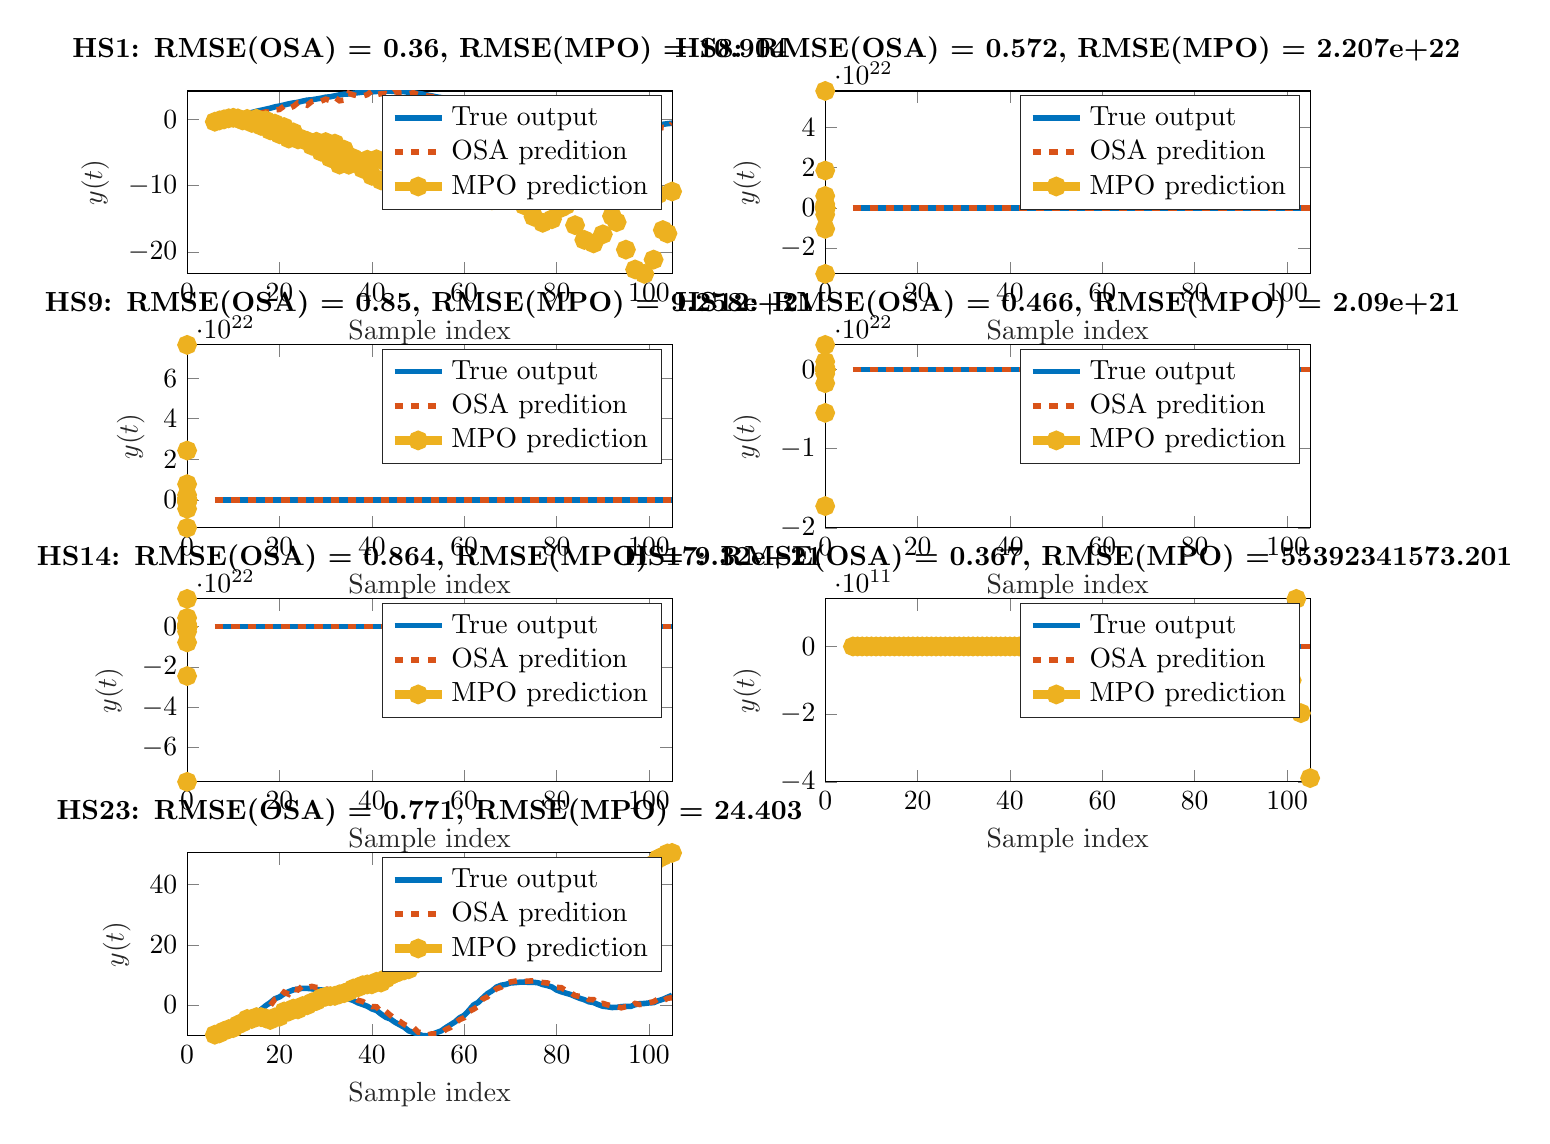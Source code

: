 % This file was created by matlab2tikz.
%
\definecolor{mycolor1}{rgb}{0.0,0.447,0.741}%
\definecolor{mycolor2}{rgb}{0.85,0.325,0.098}%
\definecolor{mycolor3}{rgb}{0.929,0.694,0.125}%
%
\begin{tikzpicture}

\begin{axis}[%
width=6.159cm,
height=2.323cm,
at={(0cm,9.677cm)},
scale only axis,
xmin=0,
xmax=105,
xlabel style={font=\color{white!15!black}},
xlabel={Sample index},
ymin=-23.32,
ymax=4.264,
ylabel style={font=\color{white!15!black}},
ylabel={$y(t)$},
axis background/.style={fill=white},
title style={font=\bfseries},
title={HS1: RMSE(OSA) = 0.36, RMSE(MPO) = 10.904},
legend style={legend cell align=left, align=left, draw=white!15!black}
]
\addplot [color=mycolor1, line width=2.0pt]
  table[row sep=crcr]{%
6	-0.377\\
7	-0.179\\
9	0.141\\
11	0.576\\
12	0.726\\
13	0.849\\
14	1.011\\
15	1.197\\
18	1.665\\
19	1.863\\
20	1.992\\
21	2.15\\
22	2.321\\
23	2.458\\
24	2.557\\
25	2.737\\
26	2.883\\
27	2.937\\
29	3.171\\
30	3.327\\
31	3.39\\
33	3.676\\
34	3.779\\
35	3.815\\
36	3.918\\
38	4.086\\
39	4.101\\
40	4.133\\
42	4.238\\
43	4.264\\
44	4.228\\
45	4.207\\
46	4.201\\
47	4.164\\
48	4.045\\
49	3.969\\
50	3.904\\
51	3.796\\
52	3.651\\
53	3.517\\
54	3.37\\
55	3.266\\
56	3.118\\
57	2.903\\
59	2.608\\
60	2.435\\
61	2.208\\
62	2.048\\
64	1.664\\
65	1.434\\
66	1.254\\
67	1.085\\
68	0.9\\
69	0.704\\
70	0.566\\
71	0.373\\
72	0.199\\
74	-0.102\\
75	-0.231\\
76	-0.372\\
78	-0.599\\
79	-0.716\\
80	-0.823\\
81	-0.899\\
82	-0.962\\
83	-1.069\\
84	-1.154\\
85	-1.185\\
86	-1.231\\
87	-1.326\\
88	-1.359\\
89	-1.338\\
91	-1.384\\
92	-1.342\\
93	-1.313\\
94	-1.318\\
98	-1.154\\
99	-1.086\\
100	-1.067\\
101	-0.965\\
102	-0.884\\
103	-0.769\\
104	-0.674\\
105	-0.597\\
};
\addlegendentry{True output}

\addplot [color=mycolor2, dashed, line width=2.0pt]
  table[row sep=crcr]{%
6	-0.734\\
8	-0.24\\
9	0.184\\
10	0.216\\
12	-0.023\\
13	0.696\\
14	0.861\\
15	1.071\\
16	0.927\\
17	1.109\\
18	1.036\\
19	1.397\\
20	1.474\\
21	1.985\\
22	1.649\\
23	1.931\\
24	2.481\\
25	2.346\\
26	2.122\\
27	2.677\\
28	2.881\\
29	2.735\\
30	3.028\\
31	2.814\\
32	3.284\\
33	2.783\\
34	2.895\\
35	3.918\\
36	3.674\\
37	3.518\\
38	3.499\\
39	3.708\\
40	4.257\\
41	3.717\\
42	3.849\\
43	3.886\\
44	3.677\\
45	4.168\\
46	3.958\\
47	4.001\\
48	3.838\\
49	4.005\\
50	3.722\\
51	3.704\\
52	3.506\\
53	3.416\\
54	3.293\\
55	3.081\\
56	2.83\\
57	2.965\\
58	2.878\\
59	2.042\\
60	2.329\\
61	2.402\\
62	1.749\\
63	1.668\\
64	1.718\\
65	1.331\\
66	1.199\\
67	1.04\\
68	0.559\\
69	0.521\\
70	0.31\\
71	0.186\\
72	0.26\\
73	-0.419\\
74	-0.122\\
75	-0.441\\
76	-0.528\\
77	-0.906\\
78	-0.932\\
79	-0.772\\
80	-1.117\\
81	-1.141\\
82	-1.343\\
83	-1.256\\
84	-1.295\\
86	-1.515\\
87	-1.7\\
88	-1.348\\
89	-1.842\\
90	-1.659\\
91	-1.59\\
92	-1.636\\
93	-2.035\\
94	-1.506\\
95	-1.713\\
96	-1.427\\
97	-1.758\\
98	-1.193\\
99	-1.467\\
100	-1.272\\
101	-1.217\\
102	-1.465\\
103	-1.23\\
104	-1.331\\
105	-0.629\\
};
\addlegendentry{OSA predition}

\addplot [color=mycolor3, line width=3.0pt, draw=none, mark=*, mark options={solid, mycolor3}]
  table[row sep=crcr]{%
6	-0.377\\
7	-0.179\\
8	-0.019\\
9	0.141\\
10	0.216\\
11	0.122\\
12	-0.181\\
13	0.044\\
14	-0.553\\
15	0.084\\
16	-1.008\\
17	-0.175\\
18	-1.679\\
19	-0.665\\
20	-2.261\\
21	-1.183\\
22	-2.914\\
23	-1.985\\
24	-3.037\\
25	-3.027\\
26	-3.279\\
27	-3.987\\
28	-3.399\\
29	-4.898\\
30	-3.445\\
31	-5.823\\
32	-3.682\\
33	-6.844\\
34	-4.602\\
35	-6.86\\
36	-5.863\\
37	-6.553\\
38	-7.458\\
39	-6.107\\
40	-8.533\\
41	-6.037\\
42	-9.226\\
43	-6.423\\
44	-9.664\\
45	-7.05\\
46	-9.478\\
47	-7.967\\
48	-8.893\\
49	-9.006\\
50	-8.082\\
51	-9.939\\
52	-7.475\\
53	-10.625\\
54	-7.222\\
55	-10.829\\
56	-7.638\\
57	-10.321\\
58	-8.513\\
59	-9.749\\
60	-9.606\\
61	-8.752\\
62	-11.041\\
63	-7.873\\
64	-11.963\\
65	-7.582\\
66	-12.224\\
67	-7.946\\
68	-11.95\\
69	-9.148\\
70	-11.1\\
71	-10.849\\
72	-9.747\\
73	-12.982\\
74	-8.324\\
75	-14.681\\
76	-7.636\\
77	-15.616\\
78	-8.184\\
79	-15.079\\
80	-10.097\\
81	-13.358\\
82	-12.98\\
83	-10.954\\
84	-15.977\\
85	-8.772\\
86	-18.198\\
87	-7.877\\
88	-18.722\\
89	-8.851\\
90	-17.361\\
91	-11.488\\
92	-14.604\\
93	-15.523\\
94	-11.082\\
95	-19.667\\
96	-7.989\\
97	-22.657\\
98	-6.427\\
99	-23.32\\
100	-7.424\\
101	-21.17\\
102	-11.319\\
103	-16.717\\
104	-17.229\\
105	-10.9\\
};
\addlegendentry{MPO prediction}

\end{axis}

\begin{axis}[%
width=6.159cm,
height=2.323cm,
at={(8.104cm,9.677cm)},
scale only axis,
xmin=0,
xmax=105,
xlabel style={font=\color{white!15!black}},
xlabel={Sample index},
ymin=-3.282e+22,
ymax=5.807e+22,
ylabel style={font=\color{white!15!black}},
ylabel={$y(t)$},
axis background/.style={fill=white},
title style={font=\bfseries},
title={HS8: RMSE(OSA) = 0.572, RMSE(MPO) = 2.207e+22},
legend style={legend cell align=left, align=left, draw=white!15!black}
]
\addplot [color=mycolor1, line width=2.0pt]
  table[row sep=crcr]{%
6	6.841\\
7	6.92\\
9	7.173\\
10	7.233\\
11	7.33\\
12	7.394\\
13	7.414\\
14	7.4\\
15	7.259\\
17	7.048\\
18	6.901\\
19	6.856\\
20	6.771\\
21	6.593\\
22	6.603\\
23	6.558\\
24	6.43\\
25	6.197\\
26	6.145\\
27	6.049\\
28	5.899\\
30	5.321\\
31	5.184\\
33	4.761\\
36	4.022\\
37	3.895\\
39	3.367\\
40	3.204\\
41	3.093\\
42	2.813\\
43	2.624\\
44	2.55\\
45	2.509\\
47	2.314\\
48	2.339\\
50	2.26\\
52	2.302\\
54	2.488\\
55	2.473\\
57	2.517\\
58	2.489\\
60	2.572\\
62	2.419\\
63	2.417\\
65	2.243\\
66	2.026\\
67	1.909\\
68	1.853\\
69	1.633\\
70	1.476\\
71	1.254\\
73	0.958\\
75	0.367\\
76	0.254\\
77	0.206\\
78	0.019\\
80	-0.565\\
82	-0.929\\
83	-1.174\\
84	-1.382\\
86	-1.696\\
87	-1.824\\
88	-2.093\\
89	-2.205\\
91	-2.65\\
92	-2.87\\
93	-3.13\\
95	-3.489\\
96	-3.65\\
97	-3.879\\
99	-4.117\\
100	-4.164\\
101	-4.297\\
102	-4.298\\
104	-4.467\\
105	-4.59\\
};
\addlegendentry{True output}

\addplot [color=mycolor2, dashed, line width=2.0pt]
  table[row sep=crcr]{%
6	5.966\\
7	7.086\\
8	6.998\\
9	6.587\\
10	6.764\\
11	7.34\\
12	6.569\\
13	7.221\\
14	7.048\\
15	7.335\\
16	7.835\\
17	7.062\\
18	7.317\\
19	6.393\\
20	5.942\\
21	6.511\\
22	6.353\\
23	5.212\\
24	5.869\\
25	6.442\\
26	6.409\\
27	5.104\\
28	5.501\\
29	5.625\\
30	6.075\\
31	5.26\\
32	4.609\\
33	4.681\\
34	4.047\\
36	4.169\\
37	3.722\\
38	2.854\\
39	3.568\\
40	3.124\\
41	1.814\\
42	2.806\\
43	3.039\\
44	1.794\\
45	1.371\\
46	1.502\\
47	1.917\\
48	1.662\\
49	1.185\\
50	2.036\\
51	1.71\\
52	1.548\\
53	2.083\\
54	0.814\\
55	2.041\\
56	2.46\\
57	2.029\\
58	2.533\\
59	2.578\\
60	1.61\\
62	2.829\\
63	2.217\\
64	2.168\\
65	2.224\\
66	2.02\\
67	3.037\\
68	1.223\\
69	1.618\\
70	1.768\\
71	0.967\\
72	1.682\\
73	0.209\\
74	1.282\\
75	1.085\\
76	0.475\\
77	-0.916\\
78	-0.913\\
79	-0.131\\
80	-0.115\\
81	0.007\\
82	-1.317\\
83	-0.851\\
84	-1.455\\
85	-1.945\\
86	-2.004\\
87	-2.41\\
88	-1.872\\
89	-1.927\\
90	-3.169\\
91	-1.718\\
92	-3.012\\
93	-2.402\\
95	-3.699\\
96	-4.041\\
97	-3.656\\
98	-3.867\\
99	-4.748\\
100	-4.338\\
101	-4.909\\
102	-4.189\\
103	-5.446\\
104	-4.089\\
105	-4.331\\
};
\addlegendentry{OSA predition}

\addplot [color=mycolor3, line width=3.0pt, draw=none, mark=*, mark options={solid, mycolor3}]
  table[row sep=crcr]{%
0	0\\
0	0\\
0	0\\
0	0\\
0	0\\
0	0\\
0	0\\
0	0\\
0	0\\
0	0\\
0	-0\\
0	0\\
0	-0\\
0	0\\
0	-0\\
0	0\\
0	-0\\
0	0\\
0	-0\\
0	0\\
0	-0\\
0	0\\
0	-0\\
0	0\\
0	-0\\
0	0\\
0	-0\\
0	0\\
0	-0\\
0	0\\
0	-0\\
0	0\\
0	-8388608\\
0	8388608\\
0	-16777216\\
0	25165824\\
0	-41943040\\
0	75497472\\
0	-134217728\\
0	234881024\\
0	-411041792\\
0	729808896\\
0	-1291845632\\
0	2290089984\\
0	-4060086272\\
0	7197425664\\
0	-12742295552\\
0	22590521344\\
0	-39996882944\\
0	70866960384\\
0	-125493575680\\
0	222197448704\\
0	-393568321536\\
0	697311428608\\
0	-1234517884928\\
0	2186197073920\\
0	-3871921405952\\
0	6855640219648\\
0	-12141377617920\\
0	21495891886080\\
0	-38041733300224\\
0	67416004493312\\
0	-119301004591104\\
0	211364467441664\\
0	-374247352434688\\
0	662547728433152\\
0	-1.174e+15\\
0	2.077e+15\\
0	-3.679e+15\\
0	6.513e+15\\
0	-1.155e+16\\
0	2.045e+16\\
0	-3.622e+16\\
0	6.412e+16\\
0	-1.135e+17\\
0	2.011e+17\\
0	-3.559e+17\\
0	6.306e+17\\
0	-1.117e+18\\
0	1.978e+18\\
0	-3.504e+18\\
0	6.204e+18\\
0	-1.099e+19\\
0	1.946e+19\\
0	-3.444e+19\\
0	6.103e+19\\
0	-1.08e+20\\
0	1.913e+20\\
0	-3.387e+20\\
0	6.0e+20\\
0	-1.062e+21\\
0	1.882e+21\\
0	-3.333e+21\\
0	5.903e+21\\
0	-1.046e+22\\
0	1.852e+22\\
0	-3.282e+22\\
0	5.807e+22\\
};
\addlegendentry{MPO prediction}

\end{axis}

\begin{axis}[%
width=6.159cm,
height=2.323cm,
at={(0cm,6.452cm)},
scale only axis,
unbounded coords=jump,
xmin=0,
xmax=105,
xlabel style={font=\color{white!15!black}},
xlabel={Sample index},
ymin=-1.375e+22,
ymax=7.642e+22,
ylabel style={font=\color{white!15!black}},
ylabel={$y(t)$},
axis background/.style={fill=white},
title style={font=\bfseries},
title={HS9: RMSE(OSA) = 0.85, RMSE(MPO) = 9.258e+21},
legend style={legend cell align=left, align=left, draw=white!15!black}
]
\addplot [color=mycolor1, line width=2.0pt]
  table[row sep=crcr]{%
6	-7.111\\
7	-6.35\\
8	-5.637\\
10	-4.042\\
11	-3.135\\
12	-2.452\\
14	-0.836\\
16	0.641\\
17	1.442\\
18	2.145\\
20	3.707\\
21	4.481\\
23	5.54\\
24	6.314\\
25	7.198\\
26	7.822\\
27	8.384\\
28	9.102\\
29	10.004\\
30	10.804\\
31	11.46\\
32	12.078\\
33	12.748\\
34	13.31\\
35	13.832\\
36	14.189\\
37	14.58\\
38	15.059\\
39	15.454\\
40	15.632\\
41	15.931\\
42	16.045\\
46	16.157\\
47	16.09\\
49	15.687\\
50	15.479\\
51	15.135\\
52	14.867\\
55	13.362\\
56	12.989\\
58	11.732\\
59	11.194\\
60	10.582\\
61	9.93\\
62	9.357\\
63	8.739\\
65	7.644\\
66	7.085\\
67	6.49\\
68	5.843\\
73	3.005\\
74	2.56\\
76	1.397\\
77	0.637\\
79	-0.524\\
80	-1.251\\
81	-1.939\\
82	-2.489\\
86	-4.257\\
87	-4.658\\
88	-5.16\\
89	-5.469\\
91	-6.195\\
92	-6.603\\
95	-8.206\\
97	-9.04\\
98	-9.372\\
99	-9.84\\
101	-10.267\\
102	-10.408\\
104	-10.804\\
105	-10.882\\
};
\addlegendentry{True output}

\addplot [color=mycolor2, dashed, line width=2.0pt]
  table[row sep=crcr]{%
6	-8.028\\
7	-7.317\\
8	-5.598\\
9	-5.205\\
10	-4.663\\
11	-4.49\\
12	-3.334\\
13	-1.597\\
14	-2.531\\
15	-0.093\\
16	0.525\\
17	0.249\\
18	1.537\\
19	2.336\\
21	2.891\\
22	4.426\\
23	6.693\\
24	6.516\\
25	4.515\\
26	6.11\\
27	8.133\\
30	8.609\\
31	9.968\\
32	10.976\\
33	12.103\\
34	12.159\\
35	14.076\\
36	13.488\\
37	15.149\\
38	14.196\\
39	14.433\\
40	15.545\\
41	15.902\\
42	14.768\\
43	16.629\\
44	17.046\\
45	15.957\\
46	15.987\\
47	15.143\\
48	15.758\\
49	16.103\\
50	15.574\\
51	15.939\\
52	14.341\\
53	14.469\\
54	14.485\\
55	14.637\\
56	12.615\\
57	12.179\\
58	12.51\\
59	11.183\\
60	10.267\\
61	11.075\\
62	9.072\\
63	8.522\\
64	8.322\\
65	6.576\\
66	7.451\\
67	5.585\\
68	6.314\\
69	5.246\\
70	4.915\\
71	4.033\\
72	3.651\\
74	1.891\\
75	1.811\\
76	1.384\\
77	1.428\\
78	1.682\\
79	-0.813\\
80	-0.922\\
81	-0.18\\
82	-2.426\\
83	-3.58\\
84	-3.867\\
85	-4.34\\
86	-5.175\\
87	-4.966\\
88	-4.347\\
89	-5.407\\
90	-6.176\\
91	-6.108\\
92	-6.775\\
93	-6.574\\
94	-5.86\\
95	-6.642\\
96	-7.623\\
97	-8.79\\
98	-9.762\\
99	-9.72\\
100	-9.573\\
101	-11.148\\
102	-11.07\\
103	-11.576\\
104	-10.955\\
105	-10.645\\
};
\addlegendentry{OSA predition}

\addplot [color=mycolor3, line width=3.0pt, draw=none, mark=*, mark options={solid, mycolor3}]
  table[row sep=crcr]{%
0	-0\\
0	-0\\
0	-0\\
0	-0\\
0	-0\\
0	-0\\
0	-0\\
0	-0\\
0	-0\\
0	0\\
0	-0\\
0	0\\
0	-0\\
0	0\\
0	-0\\
0	0\\
0	-0\\
0	0\\
0	-0\\
0	0\\
0	-0\\
0	0\\
0	-0\\
0	0\\
0	-0\\
0	0\\
0	-0\\
0	0\\
0	-0\\
0	0\\
0	-0\\
0	0\\
0	-0\\
0	0\\
0	-0\\
0	16777216\\
0	-16777216\\
0	33554432\\
0	-50331648\\
0	100663296\\
0	-167772160\\
0	301989888\\
0	-536870912\\
0	956301312\\
0	-1694498816\\
0	3003121664\\
0	-5335154688\\
0	9428795392\\
0	-16693329920\\
0	29578231808\\
0	-52361691136\\
0	92761227264\\
0	-164282499072\\
0	290900148224\\
0	-514909536256\\
0	912697327616\\
0	-1615897559040\\
0	2863518449664\\
0	-5074520637440\\
0	8984870256640\\
0	-15931476541440\\
0	28190403723264\\
0	-49968907812864\\
0	88439064100864\\
0	-156731124482048\\
0	277524009451520\\
0	-491850410491904\\
0	871350885416960\\
0	-1.543e+15\\
0	2.734e+15\\
0	-4.838e+15\\
0	8.564e+15\\
0	-1.517e+16\\
0	2.685e+16\\
0	-4.752e+16\\
0	8.421e+16\\
0	-1.492e+17\\
0	2.643e+17\\
0	-4.683e+17\\
0	8.3e+17\\
0	-1.47e+18\\
0	2.602e+18\\
0	-4.61e+18\\
0	8.164e+18\\
0	-1.446e+19\\
0	2.562e+19\\
0	-4.534e+19\\
0	8.021e+19\\
0	-1.42e+20\\
0	2.513e+20\\
0	-4.45e+20\\
0	7.883e+20\\
0	-1.396e+21\\
0	2.472e+21\\
0	-4.381e+21\\
0	7.76e+21\\
0	-1.375e+22\\
0	2.435e+22\\
nan	nan\\
0	7.642e+22\\
};
\addlegendentry{MPO prediction}

\end{axis}

\begin{axis}[%
width=6.159cm,
height=2.323cm,
at={(8.104cm,6.452cm)},
scale only axis,
unbounded coords=jump,
xmin=0,
xmax=105,
xlabel style={font=\color{white!15!black}},
xlabel={Sample index},
ymin=-2e+22,
ymax=3.096e+21,
ylabel style={font=\color{white!15!black}},
ylabel={$y(t)$},
axis background/.style={fill=white},
title style={font=\bfseries},
title={HS12: RMSE(OSA) = 0.466, RMSE(MPO) = 2.09e+21},
legend style={legend cell align=left, align=left, draw=white!15!black}
]
\addplot [color=mycolor1, line width=2.0pt]
  table[row sep=crcr]{%
6	0.458\\
8	0.487\\
12	0.449\\
14	0.374\\
18	0.128\\
19	0.131\\
21	0.189\\
23	0.205\\
25	0.247\\
26	0.226\\
27	0.175\\
28	0.188\\
29	0.258\\
30	0.27\\
31	0.242\\
34	0.308\\
36	0.322\\
39	0.38\\
45	0.309\\
46	0.26\\
49	0.246\\
50	0.19\\
52	0.153\\
53	0.16\\
56	0.097\\
60	0.101\\
61	0.04\\
63	0.028\\
65	0.098\\
67	0.173\\
68	0.188\\
70	0.149\\
71	0.146\\
73	0.222\\
75	0.061\\
77	0.056\\
79	-0.073\\
80	-0.108\\
82	-0.018\\
83	-0.024\\
84	-0.072\\
85	-0.175\\
90	-0.277\\
91	-0.228\\
92	-0.115\\
93	-0.039\\
94	-0.019\\
96	-0.043\\
97	0.004\\
100	-0.006\\
103	0.195\\
104	0.239\\
105	0.378\\
};
\addlegendentry{True output}

\addplot [color=mycolor2, dashed, line width=2.0pt]
  table[row sep=crcr]{%
6	0.878\\
7	0.813\\
8	0.661\\
9	1.103\\
10	0.749\\
11	0.895\\
12	0.877\\
13	1.001\\
14	0.832\\
16	0.754\\
18	0.849\\
19	0.484\\
20	-0.026\\
21	0.235\\
22	0.46\\
23	0.544\\
24	0.152\\
25	0.512\\
26	0.626\\
27	0.951\\
28	0.708\\
29	0.059\\
30	0.539\\
31	0.732\\
32	0.812\\
33	-0.071\\
34	1.13\\
35	0.561\\
36	0.718\\
37	0.629\\
38	0.599\\
40	0.77\\
41	0.985\\
42	0.734\\
43	0.679\\
44	0.682\\
45	0.555\\
46	1.167\\
47	0.632\\
48	0.472\\
49	0.583\\
50	0.385\\
51	0.973\\
52	0.457\\
53	0.363\\
54	0.549\\
55	0.389\\
56	0.437\\
57	0.691\\
58	0.18\\
59	0.433\\
60	0.273\\
61	0.705\\
62	0.74\\
63	0.182\\
64	0.406\\
65	0.101\\
66	0.254\\
67	0.47\\
68	0.131\\
69	0.997\\
70	0.412\\
71	1.09\\
72	0.073\\
73	0.109\\
74	0.994\\
75	1.087\\
76	0.411\\
77	0.178\\
78	0.549\\
79	0.473\\
80	0.576\\
81	0.092\\
82	0.038\\
83	-0.177\\
84	0.286\\
85	0.847\\
86	0.482\\
87	-0.121\\
88	0.427\\
89	-0.159\\
90	0.392\\
91	-0.045\\
93	-0.606\\
94	0.365\\
95	0.423\\
96	0.793\\
97	0.16\\
98	0.14\\
99	0.905\\
100	0.412\\
101	0.312\\
102	0.046\\
103	0.221\\
104	0.823\\
105	0.244\\
};
\addlegendentry{OSA predition}

\addplot [color=mycolor3, line width=3.0pt, draw=none, mark=*, mark options={solid, mycolor3}]
  table[row sep=crcr]{%
0	0\\
0	0\\
0	0\\
0	0\\
0	0\\
0	0\\
0	0\\
0	0\\
0	0\\
0	0\\
0	0\\
0	0\\
0	0\\
0	-0\\
0	0\\
0	-0\\
0	0\\
0	-0\\
0	0\\
0	-0\\
0	0\\
0	-0\\
0	0\\
0	-0\\
0	0\\
0	-0\\
0	0\\
0	-0\\
0	0\\
0	-0\\
0	0\\
0	-0\\
0	0\\
0	-0\\
0	2097152\\
0	-2097152\\
0	4194304\\
0	-6291456\\
0	12582912\\
0	-20971520\\
0	35651584\\
0	-65011712\\
0	115343360\\
0	-203423744\\
0	362807296\\
0	-641728512\\
0	1138753536\\
0	-2017460224\\
0	3577741312\\
0	-6341787648\\
0	11242831872\\
0	-19935526912\\
0	35339108352\\
0	-62662901760\\
0	111060975616\\
0	-196933058560\\
0	349159030784\\
0	-619024744448\\
0	1097768894464\\
0	-1946087849984\\
0	3450733592576\\
0	-6118250119168\\
0	10843265695744\\
0	-19230533615616\\
0	34077109387264\\
0	-60459516428288\\
0	107136801570816\\
0	-189934623260672\\
0	336695645962240\\
0	-597009782276096\\
0	1.058e+15\\
0	-1.876e+15\\
0	3.326e+15\\
0	-5.897e+15\\
0	1.046e+16\\
0	-1.854e+16\\
0	3.288e+16\\
0	-5.827e+16\\
0	1.033e+17\\
0	-1.832e+17\\
0	3.247e+17\\
0	-5.756e+17\\
0	1.021e+18\\
0	-1.809e+18\\
0	3.209e+18\\
0	-5.69e+18\\
0	1.009e+19\\
0	-1.789e+19\\
0	3.171e+19\\
0	-5.621e+19\\
0	9.969e+19\\
0	-1.767e+20\\
0	3.132e+20\\
0	-5.554e+20\\
0	9.847e+20\\
0	-1.746e+21\\
0	3.096e+21\\
0	-5.489e+21\\
nan	nan\\
0	-1.726e+22\\
};
\addlegendentry{MPO prediction}

\end{axis}

\begin{axis}[%
width=6.159cm,
height=2.323cm,
at={(0cm,3.226cm)},
scale only axis,
unbounded coords=jump,
xmin=0,
xmax=105,
xlabel style={font=\color{white!15!black}},
xlabel={Sample index},
ymin=-7.697e+22,
ymax=1.381e+22,
ylabel style={font=\color{white!15!black}},
ylabel={$y(t)$},
axis background/.style={fill=white},
title style={font=\bfseries},
title={HS14: RMSE(OSA) = 0.864, RMSE(MPO) = 9.32e+21},
legend style={legend cell align=left, align=left, draw=white!15!black}
]
\addplot [color=mycolor1, line width=2.0pt]
  table[row sep=crcr]{%
6	6.523\\
7	6.026\\
8	5.431\\
9	4.768\\
11	3.548\\
13	2.27\\
14	1.58\\
16	0.542\\
17	-0.104\\
18	-0.852\\
19	-1.41\\
20	-1.87\\
24	-3.972\\
25	-4.33\\
26	-4.644\\
27	-4.864\\
29	-5.414\\
30	-5.695\\
31	-5.91\\
34	-6.297\\
35	-6.475\\
36	-6.449\\
37	-6.523\\
39	-6.808\\
41	-6.886\\
42	-7.025\\
43	-7.279\\
44	-7.581\\
45	-7.704\\
46	-7.736\\
47	-7.896\\
48	-8.096\\
49	-8.22\\
51	-8.158\\
52	-8.099\\
53	-7.96\\
54	-7.972\\
55	-8.101\\
56	-8.102\\
58	-7.804\\
59	-7.735\\
60	-7.72\\
63	-7.395\\
64	-7.354\\
65	-7.222\\
66	-7.016\\
67	-6.752\\
68	-6.54\\
69	-6.4\\
70	-6.227\\
71	-6.003\\
72	-5.675\\
73	-5.413\\
74	-5.088\\
76	-4.727\\
77	-4.618\\
81	-3.772\\
82	-3.68\\
83	-3.636\\
84	-3.774\\
85	-3.811\\
86	-3.783\\
87	-3.709\\
88	-3.751\\
89	-3.753\\
90	-3.801\\
91	-3.771\\
93	-3.926\\
94	-3.875\\
96	-3.86\\
97	-3.911\\
98	-3.841\\
99	-3.683\\
100	-3.416\\
101	-3.316\\
103	-2.857\\
104	-2.559\\
105	-2.383\\
};
\addlegendentry{True output}

\addplot [color=mycolor2, dashed, line width=2.0pt]
  table[row sep=crcr]{%
6	6.569\\
7	5.782\\
8	5.874\\
9	6.074\\
10	4.675\\
11	4.088\\
12	3.7\\
13	3.234\\
14	3.247\\
15	1.736\\
16	-0.207\\
17	1.005\\
18	0.473\\
19	0.316\\
20	-2.606\\
21	-1.445\\
22	-2.12\\
23	-3.361\\
24	-2.739\\
25	-3.788\\
26	-4.775\\
27	-5.29\\
28	-5.579\\
29	-5.045\\
30	-5.227\\
31	-5.196\\
32	-6.563\\
33	-5.738\\
34	-5.557\\
35	-6.057\\
36	-6.83\\
37	-6.991\\
38	-5.766\\
39	-5.119\\
40	-6.631\\
41	-7.068\\
42	-6.068\\
43	-6.464\\
44	-4.686\\
45	-6.922\\
46	-7.685\\
47	-7.269\\
48	-6.41\\
49	-7.418\\
50	-8.092\\
51	-7.923\\
52	-8.174\\
53	-8.843\\
54	-7.782\\
55	-5.68\\
56	-7.616\\
57	-7.789\\
58	-8.444\\
59	-6.738\\
60	-6.822\\
61	-7.242\\
62	-7.311\\
63	-6.977\\
64	-6.149\\
65	-6.791\\
66	-6.734\\
67	-7.19\\
68	-6.285\\
69	-6.049\\
70	-5.431\\
71	-5.819\\
72	-5.775\\
73	-5.41\\
74	-4.861\\
75	-5.108\\
76	-3.484\\
77	-3.526\\
78	-3.946\\
79	-3.385\\
80	-3.606\\
81	-3.742\\
82	-3.301\\
83	-2.458\\
84	-2.086\\
85	-1.414\\
86	-3.75\\
87	-2.998\\
88	-3.04\\
89	-2.741\\
90	-2.995\\
91	-3.606\\
92	-2.849\\
93	-2.799\\
94	-3.802\\
95	-3.712\\
96	-2.865\\
97	-3.325\\
98	-2.763\\
99	-4.445\\
100	-4.026\\
101	-3.393\\
102	-2.715\\
103	-3.39\\
104	-3.097\\
105	-1.885\\
};
\addlegendentry{OSA predition}

\addplot [color=mycolor3, line width=3.0pt, draw=none, mark=*, mark options={solid, mycolor3}]
  table[row sep=crcr]{%
0	0\\
0	0\\
0	0\\
0	0\\
0	0\\
0	0\\
0	0\\
0	0\\
0	0\\
0	0\\
0	0\\
0	-0\\
0	0\\
0	-0\\
0	0\\
0	-0\\
0	0\\
0	-0\\
0	0\\
0	-0\\
0	0\\
0	-0\\
0	0\\
0	-0\\
0	0\\
0	-0\\
0	0\\
0	-0\\
0	0\\
0	-0\\
0	0\\
0	-0\\
0	0\\
0	-0\\
0	0\\
0	-16777216\\
0	16777216\\
0	-33554432\\
0	50331648\\
0	-100663296\\
0	167772160\\
0	-285212672\\
0	520093696\\
0	-905969664\\
0	1627389952\\
0	-2868903936\\
0	5100273664\\
0	-9026142208\\
0	15988686848\\
0	-28370272256\\
0	50281316352\\
0	-89204457472\\
0	158007820288\\
0	-280296947712\\
0	496790142976\\
0	-880904503296\\
0	1561338052608\\
0	-2767452110848\\
0	4908057100288\\
0	-8699976351744\\
0	15431767162880\\
0	-27347516391424\\
0	48500096106496\\
0	-85953469218816\\
0	152452380753920\\
0	-270247714095104\\
0	479199416549376\\
0	-849541863571456\\
0	1.506e+15\\
0	-2.669e+15\\
0	4.732e+15\\
0	-8.387e+15\\
0	1.487e+16\\
0	-2.636e+16\\
0	4.673e+16\\
0	-8.283e+16\\
0	1.468e+17\\
0	-2.601e+17\\
0	4.608e+17\\
0	-8.175e+17\\
0	1.448e+18\\
0	-2.568e+18\\
0	4.551e+18\\
0	-8.07e+18\\
0	1.431e+19\\
0	-2.535e+19\\
0	4.495e+19\\
0	-7.97e+19\\
0	1.413e+20\\
0	-2.504e+20\\
0	4.44e+20\\
0	-7.871e+20\\
0	1.397e+21\\
0	-2.475e+21\\
0	4.391e+21\\
0	-7.784e+21\\
0	1.381e+22\\
0	-2.448e+22\\
nan	nan\\
0	-7.697e+22\\
};
\addlegendentry{MPO prediction}

\end{axis}

\begin{axis}[%
width=6.159cm,
height=2.323cm,
at={(8.104cm,3.226cm)},
scale only axis,
unbounded coords=jump,
xmin=0,
xmax=105,
xlabel style={font=\color{white!15!black}},
xlabel={Sample index},
ymin=-400000000000,
ymax=140509325343.964,
ylabel style={font=\color{white!15!black}},
ylabel={$y(t)$},
axis background/.style={fill=white},
title style={font=\bfseries},
title={HS17: RMSE(OSA) = 0.367, RMSE(MPO) = 55392341573.201},
legend style={legend cell align=left, align=left, draw=white!15!black}
]
\addplot [color=mycolor1, line width=2.0pt]
  table[row sep=crcr]{%
6	2.42\\
7	2.343\\
8	2.301\\
9	2.134\\
13	1.242\\
15	0.898\\
19	0.178\\
20	0.049\\
22	-0.414\\
25	-1.131\\
26	-1.307\\
27	-1.555\\
28	-1.879\\
29	-2.146\\
30	-2.381\\
31	-2.542\\
32	-2.738\\
35	-3.496\\
37	-3.9\\
39	-4.235\\
40	-4.447\\
41	-4.575\\
43	-4.707\\
47	-4.908\\
49	-4.894\\
50	-4.869\\
53	-4.598\\
55	-4.229\\
58	-3.892\\
59	-3.729\\
61	-3.321\\
62	-3.146\\
64	-2.701\\
65	-2.512\\
67	-2.077\\
69	-1.697\\
70	-1.446\\
72	-0.79\\
73	-0.521\\
76	0.058\\
77	0.31\\
78	0.61\\
80	1.08\\
82	1.484\\
83	1.638\\
85	2.038\\
87	2.504\\
88	2.709\\
89	2.866\\
90	2.936\\
91	3.064\\
93	3.453\\
94	3.583\\
96	3.746\\
100	4.092\\
102	4.025\\
103	3.988\\
104	4.009\\
105	3.955\\
};
\addlegendentry{True output}

\addplot [color=mycolor2, dashed, line width=2.0pt]
  table[row sep=crcr]{%
6	2.496\\
7	1.9\\
8	1.872\\
9	1.704\\
10	2.248\\
11	2.01\\
12	1.531\\
13	1.709\\
14	1.084\\
15	0.805\\
16	0.78\\
17	0.472\\
18	0.586\\
19	-0.012\\
20	-0.366\\
22	0.01\\
24	-0.682\\
25	-0.81\\
26	-1.702\\
27	-1.567\\
28	-0.985\\
29	-1.614\\
30	-2.518\\
31	-2.589\\
32	-2.946\\
33	-2.537\\
34	-2.903\\
35	-3.481\\
36	-3.48\\
37	-3.585\\
38	-4.622\\
39	-3.925\\
40	-3.929\\
41	-4.594\\
42	-4.93\\
43	-5.047\\
44	-4.996\\
45	-4.822\\
46	-4.895\\
47	-5.126\\
48	-4.898\\
49	-5.23\\
50	-4.725\\
51	-5.101\\
52	-4.851\\
53	-4.689\\
54	-5.4\\
55	-4.8\\
56	-4.111\\
57	-4.17\\
58	-3.769\\
59	-4.128\\
60	-3.802\\
61	-3.39\\
62	-3.305\\
63	-3.347\\
64	-3.238\\
65	-2.477\\
66	-2.994\\
67	-2.09\\
68	-2.032\\
69	-1.416\\
70	-1.835\\
71	-1.768\\
72	-1.606\\
73	-0.89\\
74	-0.379\\
75	-0.591\\
76	0.251\\
77	0.026\\
78	0.056\\
79	0.827\\
80	0.722\\
81	0.706\\
82	1.472\\
83	1.671\\
84	1.555\\
85	1.984\\
86	1.973\\
87	1.857\\
88	2.475\\
89	2.263\\
90	3.338\\
91	3.274\\
92	2.563\\
93	3.152\\
94	3.311\\
95	3.527\\
96	3.856\\
97	3.408\\
98	4.241\\
99	3.104\\
100	4.132\\
101	4.254\\
102	4.421\\
103	3.835\\
104	3.639\\
105	4.235\\
};
\addlegendentry{OSA predition}

\addplot [color=mycolor3, line width=3.0pt, draw=none, mark=*, mark options={solid, mycolor3}]
  table[row sep=crcr]{%
6	2.42\\
7	2.343\\
8	2.301\\
9	2.134\\
10	2.248\\
11	2.189\\
12	2.335\\
13	2.53\\
14	2.515\\
15	2.47\\
16	2.313\\
17	2.157\\
18	2.173\\
19	1.725\\
20	1.549\\
21	0.966\\
22	1.361\\
23	0.771\\
24	1.711\\
25	0.679\\
26	1.892\\
27	-0.311\\
28	2.938\\
29	-1.042\\
30	4.822\\
31	-3.437\\
32	7.745\\
33	-8.149\\
34	14.218\\
35	-17.247\\
36	27.008\\
37	-34.928\\
38	51.549\\
39	-70.24\\
40	100.977\\
41	-139.434\\
42	198.095\\
43	-276.544\\
44	389.327\\
45	-546.615\\
46	767.555\\
47	-1078.646\\
48	1514.445\\
49	-2127.458\\
50	2989.026\\
51	-4197.113\\
52	5898.422\\
53	-8287.445\\
54	11631.857\\
55	-16345.979\\
56	22949.227\\
57	-32233.414\\
58	45291.231\\
59	-63574.273\\
60	89334.508\\
61	-125452.683\\
62	176260.407\\
63	-247524.735\\
64	347615.54\\
65	-488531.536\\
66	685312.071\\
67	-963664.168\\
68	1351768.542\\
69	-1901741.571\\
70	2668314.91\\
71	-3751840.313\\
72	5264329.108\\
73	-7398986.032\\
74	10388235.553\\
75	-14585362.542\\
76	20501537.295\\
77	-28777039.058\\
78	40428947.021\\
79	-56798497.486\\
80	79754042.197\\
81	-111993601.054\\
82	157330363.737\\
83	-220955204.193\\
84	310309166.749\\
85	-436050192.429\\
86	612386626.364\\
87	-860029369.465\\
88	1208320561.121\\
89	-1695316420.303\\
90	2383910177.959\\
91	-3346715393.639\\
92	4701061711.215\\
93	-6603834589.003\\
94	9272561054.975\\
95	-13024977136.668\\
96	18298619928.635\\
97	-25682989213.052\\
98	36127638803.886\\
99	-50627883143.525\\
100	71236213008.937\\
101	-99884644478.81\\
102	140509325343.964\\
103	-197093877883.682\\
nan	nan\\
105	-388948601236.908\\
};
\addlegendentry{MPO prediction}

\end{axis}

\begin{axis}[%
width=6.159cm,
height=2.323cm,
at={(0cm,0cm)},
scale only axis,
xmin=0,
xmax=105,
xlabel style={font=\color{white!15!black}},
xlabel={Sample index},
ymin=-10.23,
ymax=50.503,
ylabel style={font=\color{white!15!black}},
ylabel={$y(t)$},
axis background/.style={fill=white},
title style={font=\bfseries},
title={HS23: RMSE(OSA) = 0.771, RMSE(MPO) = 24.403},
legend style={legend cell align=left, align=left, draw=white!15!black}
]
\addplot [color=mycolor1, line width=2.0pt]
  table[row sep=crcr]{%
6	-9.854\\
7	-9.412\\
8	-8.598\\
9	-8.018\\
10	-7.723\\
11	-7.208\\
12	-6.592\\
14	-4.539\\
15	-3.267\\
16	-1.511\\
17	-0.241\\
18	0.816\\
19	2.08\\
20	2.673\\
21	3.735\\
22	4.43\\
23	5.028\\
25	5.563\\
26	5.52\\
27	5.387\\
28	5.143\\
29	5.021\\
30	4.848\\
31	4.479\\
32	4.001\\
33	3.591\\
34	2.852\\
35	2.012\\
36	1.507\\
37	0.704\\
38	0.19\\
39	-0.392\\
40	-1.279\\
41	-1.792\\
42	-3.005\\
43	-4.052\\
44	-4.628\\
45	-5.709\\
47	-7.376\\
48	-8.58\\
49	-9.083\\
50	-9.632\\
51	-10.137\\
52	-10.23\\
53	-9.776\\
54	-9.157\\
55	-8.588\\
56	-7.512\\
58	-5.592\\
59	-4.24\\
60	-3.418\\
61	-1.826\\
62	0.002\\
63	0.841\\
64	2.349\\
65	3.762\\
66	4.702\\
67	5.978\\
68	6.574\\
69	6.849\\
70	7.325\\
71	7.429\\
72	7.588\\
73	7.647\\
74	7.512\\
75	7.564\\
76	7.369\\
77	6.805\\
78	6.456\\
79	5.987\\
80	4.979\\
81	4.407\\
83	3.508\\
84	2.858\\
85	2.238\\
86	1.763\\
87	1.078\\
88	0.821\\
89	0.15\\
90	-0.399\\
91	-0.577\\
92	-0.826\\
93	-0.774\\
94	-0.526\\
95	-0.434\\
96	-0.473\\
97	0.096\\
98	0.465\\
99	0.513\\
100	0.695\\
101	0.79\\
102	1.422\\
103	1.913\\
105	3.239\\
};
\addlegendentry{True output}

\addplot [color=mycolor2, dashed, line width=2.0pt]
  table[row sep=crcr]{%
6	-9.617\\
7	-10.043\\
8	-8.975\\
9	-8.662\\
11	-6.657\\
12	-6.642\\
13	-5.466\\
14	-5.494\\
15	-3.743\\
16	-2.879\\
17	-1.661\\
18	-0.264\\
19	1.929\\
20	2.326\\
21	4.269\\
22	3.584\\
23	5.397\\
24	5.018\\
25	6.329\\
26	5.865\\
27	6.177\\
28	5.81\\
29	5.895\\
31	4.885\\
32	4.638\\
33	4.439\\
35	3.169\\
36	2.671\\
37	1.57\\
38	1.186\\
39	0.272\\
40	-0.511\\
41	-0.581\\
42	-2.318\\
43	-2.058\\
44	-3.387\\
45	-4.555\\
46	-5.39\\
47	-6.434\\
48	-7.202\\
49	-7.425\\
50	-8.989\\
51	-9.243\\
52	-9.943\\
53	-9.577\\
54	-9.603\\
55	-9.403\\
56	-8.137\\
57	-7.476\\
58	-6.027\\
59	-4.857\\
60	-4.192\\
61	-2.193\\
62	-1.403\\
63	-0.414\\
64	1.974\\
65	2.708\\
66	4.308\\
67	5.415\\
68	5.947\\
69	7.306\\
70	7.654\\
71	7.909\\
72	8.244\\
73	7.834\\
74	7.961\\
75	8.038\\
76	7.689\\
77	7.483\\
78	7.331\\
79	6.771\\
80	5.871\\
81	5.769\\
82	4.842\\
83	4.182\\
84	3.124\\
85	2.892\\
86	2.802\\
87	1.766\\
88	1.773\\
89	0.318\\
90	0.557\\
91	0.069\\
92	-0.298\\
93	-0.439\\
94	-0.915\\
95	-0.551\\
96	-0.504\\
97	0.526\\
98	0.175\\
99	0.37\\
100	0.784\\
101	1.104\\
102	2.038\\
103	1.335\\
104	2.233\\
105	2.439\\
};
\addlegendentry{OSA predition}

\addplot [color=mycolor3, line width=3.0pt, draw=none, mark=*, mark options={solid, mycolor3}]
  table[row sep=crcr]{%
6	-9.854\\
7	-9.412\\
8	-8.598\\
9	-8.018\\
10	-7.646\\
11	-6.563\\
12	-5.866\\
13	-4.632\\
14	-4.636\\
15	-4.024\\
16	-4.005\\
17	-4.401\\
18	-4.956\\
19	-4.115\\
20	-3.901\\
21	-2.145\\
22	-2.169\\
23	-1.186\\
24	-1.442\\
25	-0.337\\
26	-0.089\\
27	0.868\\
28	1.339\\
29	2.333\\
30	2.767\\
31	2.944\\
32	3.056\\
33	3.563\\
34	3.947\\
35	4.531\\
36	5.487\\
37	5.874\\
38	6.574\\
39	6.834\\
40	6.88\\
41	7.711\\
42	7.478\\
43	8.711\\
44	9.802\\
45	10.508\\
46	11.079\\
47	11.519\\
48	11.869\\
49	13.408\\
50	14.074\\
51	14.917\\
52	15.325\\
53	16.308\\
54	16.68\\
55	16.598\\
56	17.009\\
57	17.061\\
58	17.594\\
59	18.465\\
60	18.687\\
61	20.012\\
62	20.683\\
63	20.249\\
64	21.139\\
65	21.582\\
66	22.247\\
67	23.039\\
68	23.19\\
69	23.884\\
70	24.914\\
71	25.907\\
72	27.064\\
73	27.717\\
74	28.291\\
75	29.033\\
76	29.487\\
77	29.856\\
78	30.714\\
79	31.52\\
80	31.823\\
81	33.045\\
82	34.073\\
83	34.969\\
84	35.006\\
85	35.316\\
86	36.199\\
87	36.745\\
88	38.123\\
89	38.163\\
90	39.015\\
91	39.882\\
92	40.855\\
93	41.834\\
94	42.332\\
95	42.69\\
96	42.781\\
97	44.251\\
98	44.967\\
99	45.441\\
100	45.991\\
101	46.73\\
102	48.612\\
103	49.325\\
104	50.325\\
105	50.503\\
};
\addlegendentry{MPO prediction}

\end{axis}
\end{tikzpicture}%